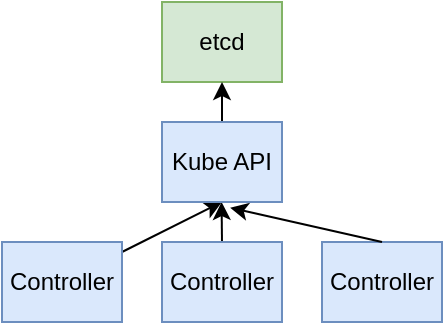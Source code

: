 <mxfile>
    <diagram id="nq13mnwAdOIxMhx9UInx" name="Page-1">
        <mxGraphModel dx="364" dy="212" grid="1" gridSize="10" guides="1" tooltips="1" connect="1" arrows="1" fold="1" page="1" pageScale="1" pageWidth="827" pageHeight="1169" math="0" shadow="0">
            <root>
                <mxCell id="0"/>
                <mxCell id="1" parent="0"/>
                <mxCell id="2" value="etcd" style="whiteSpace=wrap;html=1;fillColor=#d5e8d4;strokeColor=#82b366;" vertex="1" parent="1">
                    <mxGeometry x="290" y="130" width="60" height="40" as="geometry"/>
                </mxCell>
                <mxCell id="11" style="edgeStyle=none;html=1;entryX=0.5;entryY=1;entryDx=0;entryDy=0;" edge="1" parent="1" source="3" target="9">
                    <mxGeometry relative="1" as="geometry"/>
                </mxCell>
                <mxCell id="3" value="Controller" style="whiteSpace=wrap;html=1;fillColor=#dae8fc;strokeColor=#6c8ebf;" vertex="1" parent="1">
                    <mxGeometry x="210" y="250" width="60" height="40" as="geometry"/>
                </mxCell>
                <mxCell id="12" style="edgeStyle=none;html=1;exitX=0.5;exitY=0;exitDx=0;exitDy=0;" edge="1" parent="1" source="6">
                    <mxGeometry relative="1" as="geometry">
                        <mxPoint x="319.784" y="230" as="targetPoint"/>
                    </mxGeometry>
                </mxCell>
                <mxCell id="6" value="Controller" style="whiteSpace=wrap;html=1;fillColor=#dae8fc;strokeColor=#6c8ebf;" vertex="1" parent="1">
                    <mxGeometry x="290" y="250" width="60" height="40" as="geometry"/>
                </mxCell>
                <mxCell id="7" value="Controller" style="whiteSpace=wrap;html=1;fillColor=#dae8fc;strokeColor=#6c8ebf;" vertex="1" parent="1">
                    <mxGeometry x="370" y="250" width="60" height="40" as="geometry"/>
                </mxCell>
                <mxCell id="10" style="edgeStyle=none;html=1;exitX=0.5;exitY=0;exitDx=0;exitDy=0;entryX=0.5;entryY=1;entryDx=0;entryDy=0;" edge="1" parent="1" source="9" target="2">
                    <mxGeometry relative="1" as="geometry"/>
                </mxCell>
                <mxCell id="9" value="Kube API" style="whiteSpace=wrap;html=1;fillColor=#dae8fc;strokeColor=#6c8ebf;" vertex="1" parent="1">
                    <mxGeometry x="290" y="190" width="60" height="40" as="geometry"/>
                </mxCell>
                <mxCell id="13" style="edgeStyle=none;html=1;exitX=0.5;exitY=0;exitDx=0;exitDy=0;entryX=0.568;entryY=1.072;entryDx=0;entryDy=0;entryPerimeter=0;" edge="1" parent="1" source="7" target="9">
                    <mxGeometry relative="1" as="geometry"/>
                </mxCell>
            </root>
        </mxGraphModel>
    </diagram>
</mxfile>